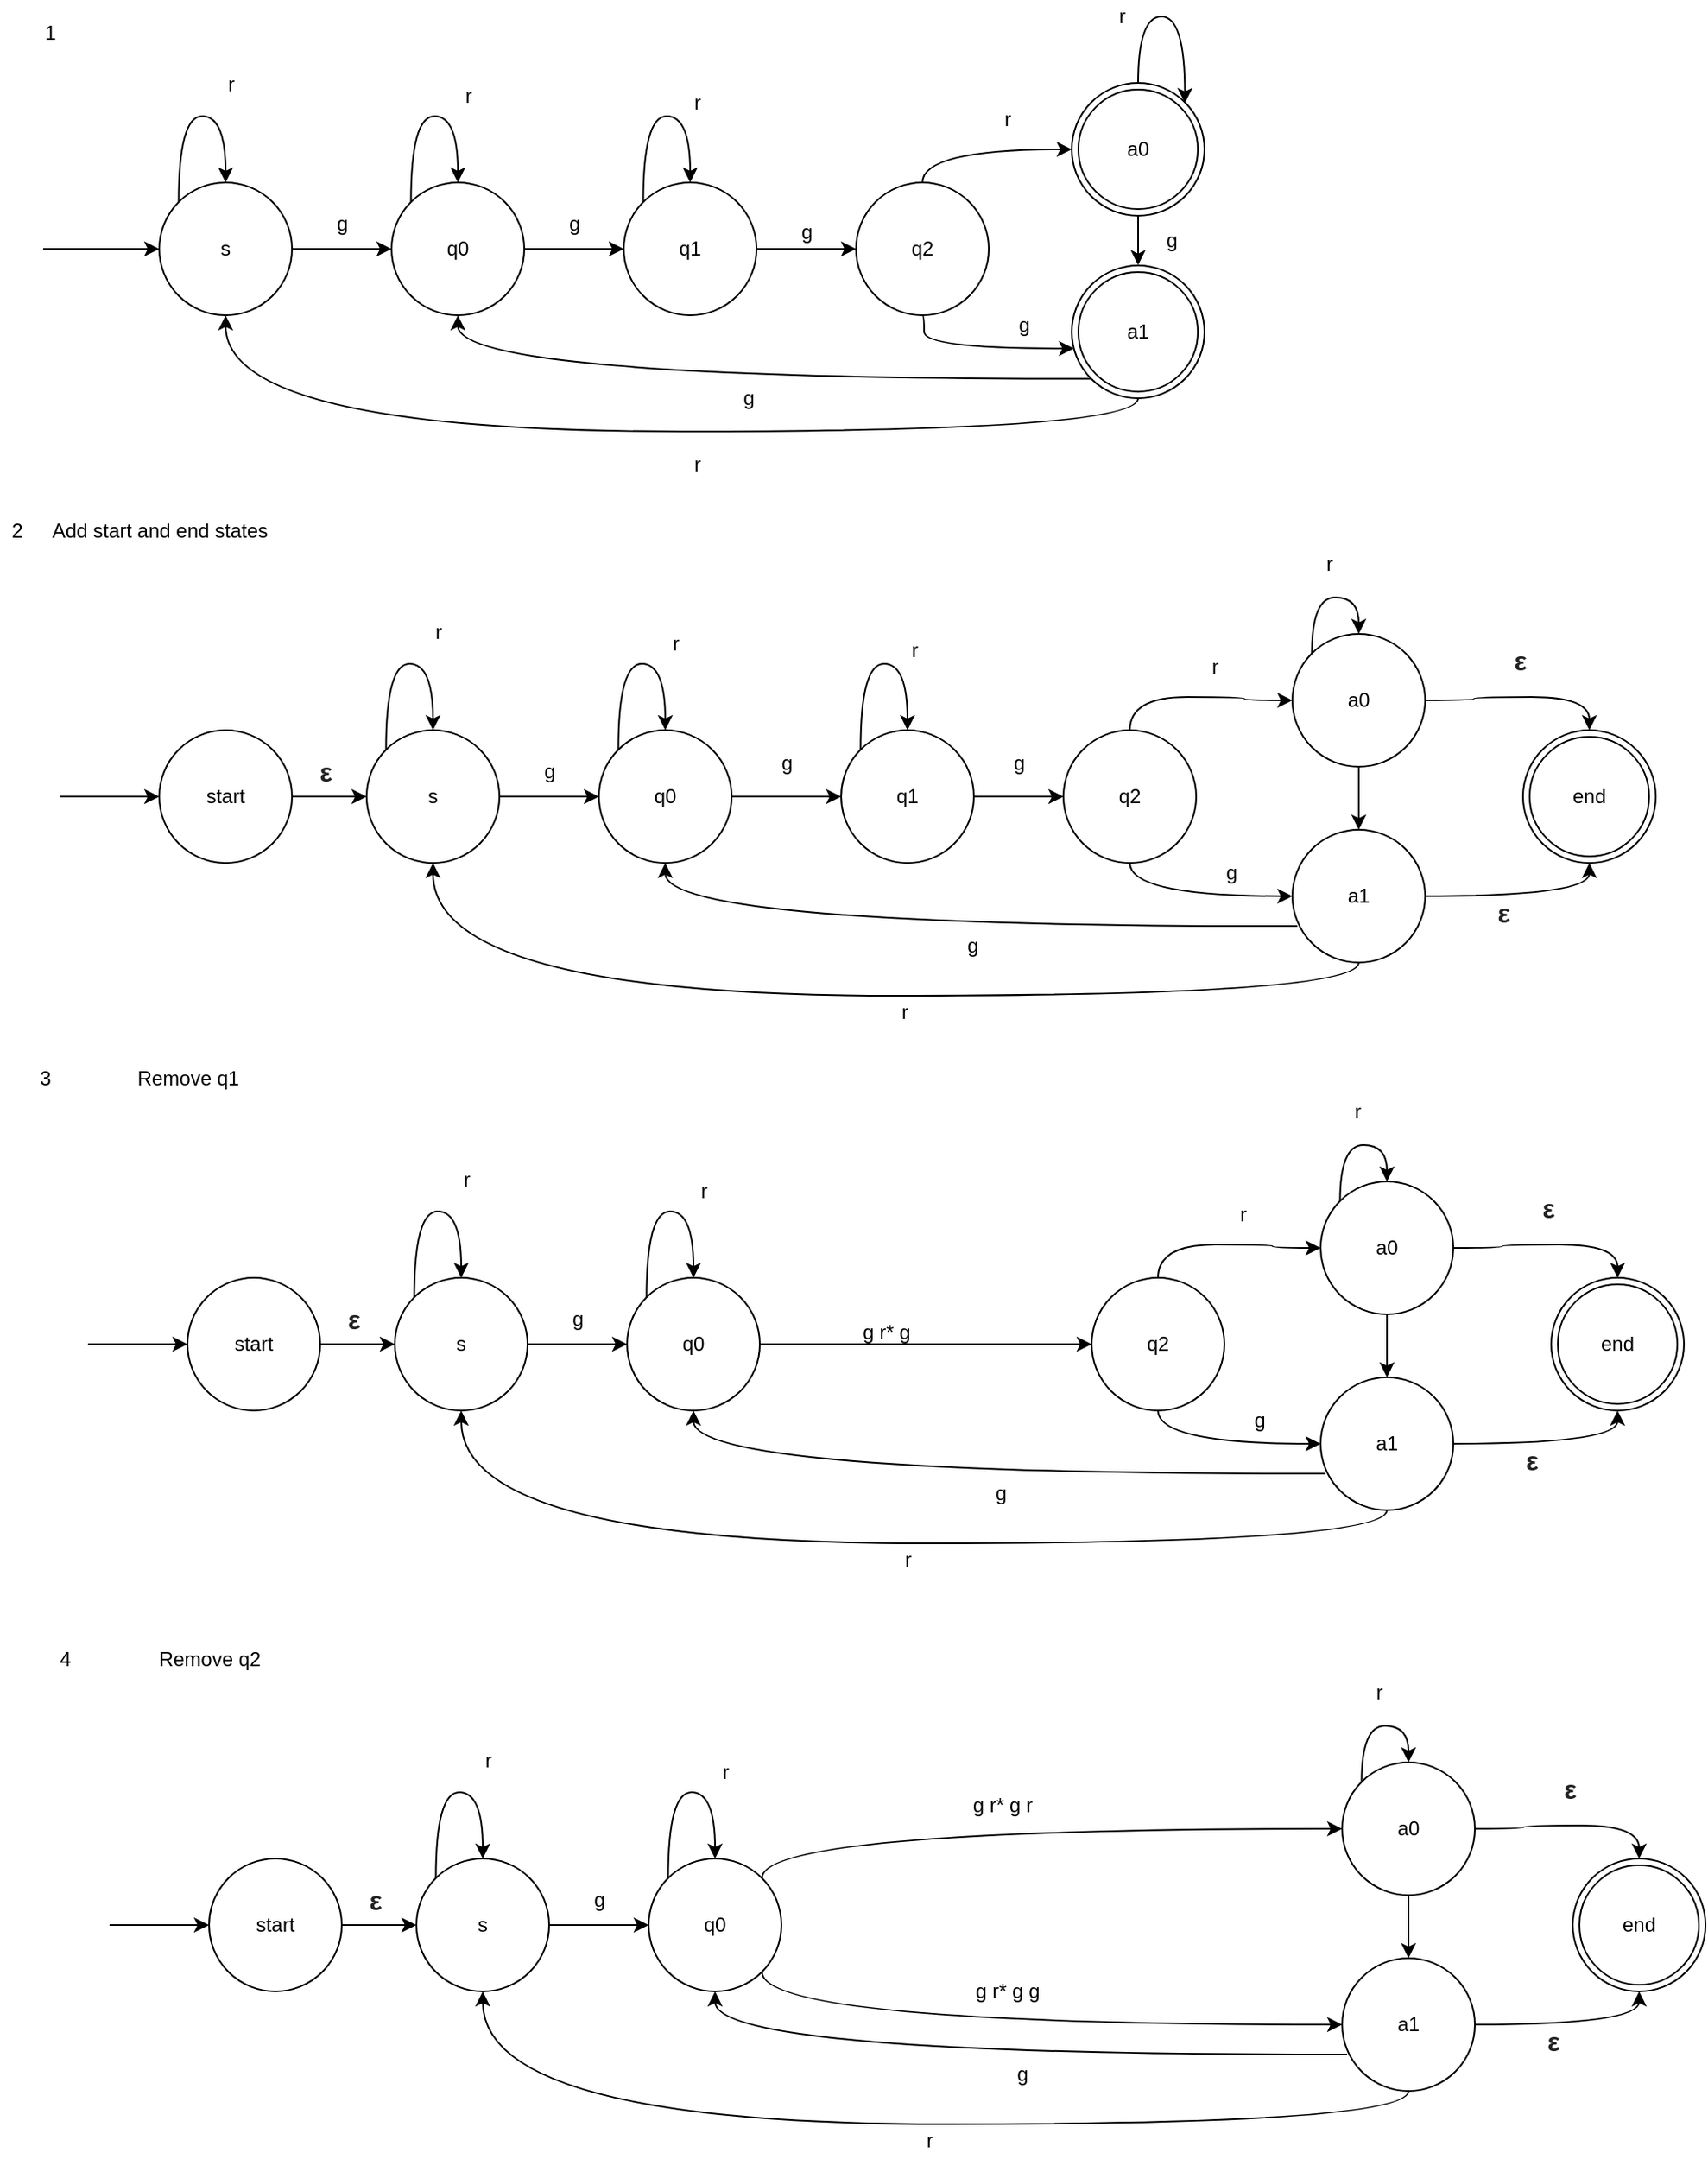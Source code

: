 <mxfile version="12.4.1" type="github" pages="1">
  <diagram id="Jsy2v6kFsHN0Tos_MrRF" name="Page-1">
    <mxGraphModel dx="1117" dy="574" grid="1" gridSize="10" guides="1" tooltips="1" connect="1" arrows="1" fold="1" page="1" pageScale="1" pageWidth="2339" pageHeight="3300" math="0" shadow="0">
      <root>
        <mxCell id="0"/>
        <mxCell id="1" parent="0"/>
        <mxCell id="H5Gk33Srun6ujfu2EQyN-14" style="edgeStyle=orthogonalEdgeStyle;orthogonalLoop=1;jettySize=auto;html=1;exitX=1;exitY=0.5;exitDx=0;exitDy=0;entryX=0;entryY=0.5;entryDx=0;entryDy=0;rounded=1;" parent="1" source="H5Gk33Srun6ujfu2EQyN-1" target="H5Gk33Srun6ujfu2EQyN-2" edge="1">
          <mxGeometry relative="1" as="geometry"/>
        </mxCell>
        <mxCell id="H5Gk33Srun6ujfu2EQyN-1" value="s" style="ellipse;whiteSpace=wrap;html=1;aspect=fixed;" parent="1" vertex="1">
          <mxGeometry x="110" y="130" width="80" height="80" as="geometry"/>
        </mxCell>
        <mxCell id="H5Gk33Srun6ujfu2EQyN-16" style="edgeStyle=orthogonalEdgeStyle;curved=1;orthogonalLoop=1;jettySize=auto;html=1;exitX=1;exitY=0.5;exitDx=0;exitDy=0;entryX=0;entryY=0.5;entryDx=0;entryDy=0;" parent="1" source="H5Gk33Srun6ujfu2EQyN-2" target="H5Gk33Srun6ujfu2EQyN-3" edge="1">
          <mxGeometry relative="1" as="geometry"/>
        </mxCell>
        <mxCell id="H5Gk33Srun6ujfu2EQyN-2" value="q0" style="ellipse;whiteSpace=wrap;html=1;aspect=fixed;" parent="1" vertex="1">
          <mxGeometry x="250" y="130" width="80" height="80" as="geometry"/>
        </mxCell>
        <mxCell id="H5Gk33Srun6ujfu2EQyN-18" style="edgeStyle=orthogonalEdgeStyle;curved=1;orthogonalLoop=1;jettySize=auto;html=1;exitX=1;exitY=0.5;exitDx=0;exitDy=0;" parent="1" source="H5Gk33Srun6ujfu2EQyN-3" target="H5Gk33Srun6ujfu2EQyN-4" edge="1">
          <mxGeometry relative="1" as="geometry"/>
        </mxCell>
        <mxCell id="H5Gk33Srun6ujfu2EQyN-3" value="q1" style="ellipse;whiteSpace=wrap;html=1;aspect=fixed;" parent="1" vertex="1">
          <mxGeometry x="390" y="130" width="80" height="80" as="geometry"/>
        </mxCell>
        <mxCell id="H5Gk33Srun6ujfu2EQyN-31" style="edgeStyle=orthogonalEdgeStyle;curved=1;orthogonalLoop=1;jettySize=auto;html=1;exitX=0.5;exitY=0;exitDx=0;exitDy=0;entryX=0;entryY=0.5;entryDx=0;entryDy=0;" parent="1" source="H5Gk33Srun6ujfu2EQyN-4" target="H5Gk33Srun6ujfu2EQyN-29" edge="1">
          <mxGeometry relative="1" as="geometry"/>
        </mxCell>
        <mxCell id="H5Gk33Srun6ujfu2EQyN-34" style="edgeStyle=orthogonalEdgeStyle;curved=1;orthogonalLoop=1;jettySize=auto;html=1;exitX=0.5;exitY=1;exitDx=0;exitDy=0;" parent="1" source="H5Gk33Srun6ujfu2EQyN-4" target="H5Gk33Srun6ujfu2EQyN-27" edge="1">
          <mxGeometry relative="1" as="geometry">
            <Array as="points">
              <mxPoint x="571" y="230"/>
            </Array>
          </mxGeometry>
        </mxCell>
        <mxCell id="H5Gk33Srun6ujfu2EQyN-4" value="q2" style="ellipse;whiteSpace=wrap;html=1;aspect=fixed;" parent="1" vertex="1">
          <mxGeometry x="530" y="130" width="80" height="80" as="geometry"/>
        </mxCell>
        <mxCell id="H5Gk33Srun6ujfu2EQyN-24" style="edgeStyle=orthogonalEdgeStyle;curved=1;orthogonalLoop=1;jettySize=auto;html=1;exitX=0.5;exitY=1;exitDx=0;exitDy=0;entryX=0.5;entryY=0;entryDx=0;entryDy=0;" parent="1" edge="1">
          <mxGeometry relative="1" as="geometry">
            <mxPoint x="700" y="150.353" as="sourcePoint"/>
            <mxPoint x="700" y="179.765" as="targetPoint"/>
          </mxGeometry>
        </mxCell>
        <mxCell id="H5Gk33Srun6ujfu2EQyN-13" style="edgeStyle=orthogonalEdgeStyle;curved=1;orthogonalLoop=1;jettySize=auto;html=1;exitX=0;exitY=0;exitDx=0;exitDy=0;entryX=0.5;entryY=0;entryDx=0;entryDy=0;" parent="1" source="H5Gk33Srun6ujfu2EQyN-1" target="H5Gk33Srun6ujfu2EQyN-1" edge="1">
          <mxGeometry relative="1" as="geometry">
            <Array as="points">
              <mxPoint x="122" y="90"/>
              <mxPoint x="150" y="90"/>
            </Array>
          </mxGeometry>
        </mxCell>
        <mxCell id="H5Gk33Srun6ujfu2EQyN-15" style="edgeStyle=orthogonalEdgeStyle;curved=1;orthogonalLoop=1;jettySize=auto;html=1;exitX=0;exitY=0;exitDx=0;exitDy=0;entryX=0.5;entryY=0;entryDx=0;entryDy=0;" parent="1" source="H5Gk33Srun6ujfu2EQyN-2" target="H5Gk33Srun6ujfu2EQyN-2" edge="1">
          <mxGeometry relative="1" as="geometry">
            <Array as="points">
              <mxPoint x="262" y="90"/>
              <mxPoint x="290" y="90"/>
            </Array>
          </mxGeometry>
        </mxCell>
        <mxCell id="H5Gk33Srun6ujfu2EQyN-17" style="edgeStyle=orthogonalEdgeStyle;curved=1;orthogonalLoop=1;jettySize=auto;html=1;exitX=0;exitY=0;exitDx=0;exitDy=0;entryX=0.5;entryY=0;entryDx=0;entryDy=0;" parent="1" source="H5Gk33Srun6ujfu2EQyN-3" target="H5Gk33Srun6ujfu2EQyN-3" edge="1">
          <mxGeometry relative="1" as="geometry">
            <Array as="points">
              <mxPoint x="402" y="90"/>
              <mxPoint x="430" y="90"/>
            </Array>
          </mxGeometry>
        </mxCell>
        <mxCell id="H5Gk33Srun6ujfu2EQyN-25" style="edgeStyle=orthogonalEdgeStyle;curved=1;orthogonalLoop=1;jettySize=auto;html=1;exitX=0.5;exitY=0;exitDx=0;exitDy=0;entryX=1;entryY=0;entryDx=0;entryDy=0;" parent="1" edge="1">
          <mxGeometry relative="1" as="geometry">
            <mxPoint x="700" y="70.353" as="sourcePoint"/>
            <mxPoint x="728.235" y="82.118" as="targetPoint"/>
            <Array as="points">
              <mxPoint x="700" y="30"/>
              <mxPoint x="729" y="30"/>
            </Array>
          </mxGeometry>
        </mxCell>
        <mxCell id="H5Gk33Srun6ujfu2EQyN-33" style="edgeStyle=orthogonalEdgeStyle;curved=1;orthogonalLoop=1;jettySize=auto;html=1;exitX=0;exitY=1;exitDx=0;exitDy=0;entryX=0.5;entryY=1;entryDx=0;entryDy=0;" parent="1" source="H5Gk33Srun6ujfu2EQyN-27" target="H5Gk33Srun6ujfu2EQyN-2" edge="1">
          <mxGeometry relative="1" as="geometry"/>
        </mxCell>
        <mxCell id="H5Gk33Srun6ujfu2EQyN-35" style="edgeStyle=orthogonalEdgeStyle;curved=1;orthogonalLoop=1;jettySize=auto;html=1;exitX=0.5;exitY=1;exitDx=0;exitDy=0;entryX=0.5;entryY=1;entryDx=0;entryDy=0;" parent="1" source="H5Gk33Srun6ujfu2EQyN-27" target="H5Gk33Srun6ujfu2EQyN-1" edge="1">
          <mxGeometry relative="1" as="geometry"/>
        </mxCell>
        <mxCell id="H5Gk33Srun6ujfu2EQyN-27" value="a1" style="ellipse;shape=doubleEllipse;whiteSpace=wrap;html=1;" parent="1" vertex="1">
          <mxGeometry x="660" y="180" width="80" height="80" as="geometry"/>
        </mxCell>
        <mxCell id="H5Gk33Srun6ujfu2EQyN-29" value="a0" style="ellipse;shape=doubleEllipse;whiteSpace=wrap;html=1;" parent="1" vertex="1">
          <mxGeometry x="660" y="70" width="80" height="80" as="geometry"/>
        </mxCell>
        <mxCell id="H5Gk33Srun6ujfu2EQyN-39" value="r" style="text;html=1;align=center;verticalAlign=middle;resizable=0;points=[];;autosize=1;" parent="1" vertex="1">
          <mxGeometry x="143" y="61" width="20" height="20" as="geometry"/>
        </mxCell>
        <mxCell id="H5Gk33Srun6ujfu2EQyN-40" value="r" style="text;html=1;align=center;verticalAlign=middle;resizable=0;points=[];;autosize=1;" parent="1" vertex="1">
          <mxGeometry x="286" y="68" width="20" height="20" as="geometry"/>
        </mxCell>
        <mxCell id="H5Gk33Srun6ujfu2EQyN-41" value="r" style="text;html=1;align=center;verticalAlign=middle;resizable=0;points=[];;autosize=1;" parent="1" vertex="1">
          <mxGeometry x="424" y="72" width="20" height="20" as="geometry"/>
        </mxCell>
        <mxCell id="H5Gk33Srun6ujfu2EQyN-42" value="r" style="text;html=1;align=center;verticalAlign=middle;resizable=0;points=[];;autosize=1;" parent="1" vertex="1">
          <mxGeometry x="611" y="82" width="20" height="20" as="geometry"/>
        </mxCell>
        <mxCell id="H5Gk33Srun6ujfu2EQyN-43" value="r" style="text;html=1;align=center;verticalAlign=middle;resizable=0;points=[];;autosize=1;" parent="1" vertex="1">
          <mxGeometry x="680" y="20" width="20" height="20" as="geometry"/>
        </mxCell>
        <mxCell id="H5Gk33Srun6ujfu2EQyN-44" value="r" style="text;html=1;align=center;verticalAlign=middle;resizable=0;points=[];;autosize=1;" parent="1" vertex="1">
          <mxGeometry x="424" y="290" width="20" height="20" as="geometry"/>
        </mxCell>
        <mxCell id="H5Gk33Srun6ujfu2EQyN-45" value="g" style="text;html=1;align=center;verticalAlign=middle;resizable=0;points=[];;autosize=1;" parent="1" vertex="1">
          <mxGeometry x="455" y="250" width="20" height="20" as="geometry"/>
        </mxCell>
        <mxCell id="H5Gk33Srun6ujfu2EQyN-46" value="g" style="text;html=1;align=center;verticalAlign=middle;resizable=0;points=[];;autosize=1;" parent="1" vertex="1">
          <mxGeometry x="621" y="206" width="20" height="20" as="geometry"/>
        </mxCell>
        <mxCell id="H5Gk33Srun6ujfu2EQyN-47" value="g" style="text;html=1;align=center;verticalAlign=middle;resizable=0;points=[];;autosize=1;" parent="1" vertex="1">
          <mxGeometry x="710" y="155" width="20" height="20" as="geometry"/>
        </mxCell>
        <mxCell id="H5Gk33Srun6ujfu2EQyN-48" value="1" style="text;html=1;align=center;verticalAlign=middle;resizable=0;points=[];;autosize=1;" parent="1" vertex="1">
          <mxGeometry x="34" y="30" width="20" height="20" as="geometry"/>
        </mxCell>
        <mxCell id="H5Gk33Srun6ujfu2EQyN-76" value="g" style="text;html=1;align=center;verticalAlign=middle;resizable=0;points=[];;autosize=1;" parent="1" vertex="1">
          <mxGeometry x="210" y="145" width="20" height="20" as="geometry"/>
        </mxCell>
        <mxCell id="H5Gk33Srun6ujfu2EQyN-77" value="g" style="text;html=1;align=center;verticalAlign=middle;resizable=0;points=[];;autosize=1;" parent="1" vertex="1">
          <mxGeometry x="350" y="145" width="20" height="20" as="geometry"/>
        </mxCell>
        <mxCell id="H5Gk33Srun6ujfu2EQyN-78" value="g" style="text;html=1;align=center;verticalAlign=middle;resizable=0;points=[];;autosize=1;" parent="1" vertex="1">
          <mxGeometry x="490" y="150" width="20" height="20" as="geometry"/>
        </mxCell>
        <mxCell id="H5Gk33Srun6ujfu2EQyN-79" style="edgeStyle=orthogonalEdgeStyle;orthogonalLoop=1;jettySize=auto;html=1;exitX=1;exitY=0.5;exitDx=0;exitDy=0;entryX=0;entryY=0.5;entryDx=0;entryDy=0;rounded=1;" parent="1" source="H5Gk33Srun6ujfu2EQyN-80" target="H5Gk33Srun6ujfu2EQyN-82" edge="1">
          <mxGeometry relative="1" as="geometry"/>
        </mxCell>
        <mxCell id="H5Gk33Srun6ujfu2EQyN-80" value="s" style="ellipse;whiteSpace=wrap;html=1;aspect=fixed;" parent="1" vertex="1">
          <mxGeometry x="235" y="460" width="80" height="80" as="geometry"/>
        </mxCell>
        <mxCell id="hTNmZNLpJQOjZrtLU-wa-47" style="edgeStyle=orthogonalEdgeStyle;rounded=0;orthogonalLoop=1;jettySize=auto;html=1;exitX=1;exitY=0.5;exitDx=0;exitDy=0;entryX=0;entryY=0.5;entryDx=0;entryDy=0;" edge="1" parent="1" source="H5Gk33Srun6ujfu2EQyN-82" target="hTNmZNLpJQOjZrtLU-wa-44">
          <mxGeometry relative="1" as="geometry"/>
        </mxCell>
        <mxCell id="H5Gk33Srun6ujfu2EQyN-82" value="q0" style="ellipse;whiteSpace=wrap;html=1;aspect=fixed;" parent="1" vertex="1">
          <mxGeometry x="375" y="460" width="80" height="80" as="geometry"/>
        </mxCell>
        <mxCell id="hTNmZNLpJQOjZrtLU-wa-58" style="edgeStyle=orthogonalEdgeStyle;rounded=0;orthogonalLoop=1;jettySize=auto;html=1;exitX=0.5;exitY=0;exitDx=0;exitDy=0;curved=1;" edge="1" parent="1" source="H5Gk33Srun6ujfu2EQyN-87" target="hTNmZNLpJQOjZrtLU-wa-57">
          <mxGeometry relative="1" as="geometry"/>
        </mxCell>
        <mxCell id="hTNmZNLpJQOjZrtLU-wa-59" style="edgeStyle=orthogonalEdgeStyle;curved=1;rounded=0;orthogonalLoop=1;jettySize=auto;html=1;exitX=0.5;exitY=1;exitDx=0;exitDy=0;entryX=0;entryY=0.5;entryDx=0;entryDy=0;" edge="1" parent="1" source="H5Gk33Srun6ujfu2EQyN-87" target="hTNmZNLpJQOjZrtLU-wa-56">
          <mxGeometry relative="1" as="geometry"/>
        </mxCell>
        <mxCell id="H5Gk33Srun6ujfu2EQyN-87" value="q2" style="ellipse;whiteSpace=wrap;html=1;aspect=fixed;" parent="1" vertex="1">
          <mxGeometry x="655" y="460" width="80" height="80" as="geometry"/>
        </mxCell>
        <mxCell id="H5Gk33Srun6ujfu2EQyN-89" style="edgeStyle=orthogonalEdgeStyle;curved=1;orthogonalLoop=1;jettySize=auto;html=1;exitX=0;exitY=0;exitDx=0;exitDy=0;entryX=0.5;entryY=0;entryDx=0;entryDy=0;" parent="1" source="H5Gk33Srun6ujfu2EQyN-80" target="H5Gk33Srun6ujfu2EQyN-80" edge="1">
          <mxGeometry relative="1" as="geometry">
            <Array as="points">
              <mxPoint x="247" y="420"/>
              <mxPoint x="275" y="420"/>
            </Array>
          </mxGeometry>
        </mxCell>
        <mxCell id="H5Gk33Srun6ujfu2EQyN-90" style="edgeStyle=orthogonalEdgeStyle;curved=1;orthogonalLoop=1;jettySize=auto;html=1;exitX=0;exitY=0;exitDx=0;exitDy=0;entryX=0.5;entryY=0;entryDx=0;entryDy=0;" parent="1" source="H5Gk33Srun6ujfu2EQyN-82" target="H5Gk33Srun6ujfu2EQyN-82" edge="1">
          <mxGeometry relative="1" as="geometry">
            <Array as="points">
              <mxPoint x="387" y="420"/>
              <mxPoint x="415" y="420"/>
            </Array>
          </mxGeometry>
        </mxCell>
        <mxCell id="H5Gk33Srun6ujfu2EQyN-93" style="edgeStyle=orthogonalEdgeStyle;curved=1;orthogonalLoop=1;jettySize=auto;html=1;exitX=0;exitY=1;exitDx=0;exitDy=0;entryX=0.5;entryY=1;entryDx=0;entryDy=0;" parent="1" target="H5Gk33Srun6ujfu2EQyN-82" edge="1">
          <mxGeometry relative="1" as="geometry">
            <mxPoint x="796" y="578" as="sourcePoint"/>
          </mxGeometry>
        </mxCell>
        <mxCell id="H5Gk33Srun6ujfu2EQyN-97" value="r" style="text;html=1;align=center;verticalAlign=middle;resizable=0;points=[];;autosize=1;" parent="1" vertex="1">
          <mxGeometry x="268" y="391" width="20" height="20" as="geometry"/>
        </mxCell>
        <mxCell id="H5Gk33Srun6ujfu2EQyN-98" value="r" style="text;html=1;align=center;verticalAlign=middle;resizable=0;points=[];;autosize=1;" parent="1" vertex="1">
          <mxGeometry x="411" y="398" width="20" height="20" as="geometry"/>
        </mxCell>
        <mxCell id="H5Gk33Srun6ujfu2EQyN-100" value="r" style="text;html=1;align=center;verticalAlign=middle;resizable=0;points=[];;autosize=1;" parent="1" vertex="1">
          <mxGeometry x="736" y="412" width="20" height="20" as="geometry"/>
        </mxCell>
        <mxCell id="H5Gk33Srun6ujfu2EQyN-101" value="r" style="text;html=1;align=center;verticalAlign=middle;resizable=0;points=[];;autosize=1;" parent="1" vertex="1">
          <mxGeometry x="805" y="350" width="20" height="20" as="geometry"/>
        </mxCell>
        <mxCell id="H5Gk33Srun6ujfu2EQyN-102" value="r" style="text;html=1;align=center;verticalAlign=middle;resizable=0;points=[];;autosize=1;" parent="1" vertex="1">
          <mxGeometry x="549" y="620" width="20" height="20" as="geometry"/>
        </mxCell>
        <mxCell id="H5Gk33Srun6ujfu2EQyN-103" value="g" style="text;html=1;align=center;verticalAlign=middle;resizable=0;points=[];;autosize=1;" parent="1" vertex="1">
          <mxGeometry x="590" y="580" width="20" height="20" as="geometry"/>
        </mxCell>
        <mxCell id="H5Gk33Srun6ujfu2EQyN-104" value="g" style="text;html=1;align=center;verticalAlign=middle;resizable=0;points=[];;autosize=1;" parent="1" vertex="1">
          <mxGeometry x="746" y="536" width="20" height="20" as="geometry"/>
        </mxCell>
        <mxCell id="H5Gk33Srun6ujfu2EQyN-106" value="g" style="text;html=1;align=center;verticalAlign=middle;resizable=0;points=[];;autosize=1;" parent="1" vertex="1">
          <mxGeometry x="335" y="475" width="20" height="20" as="geometry"/>
        </mxCell>
        <mxCell id="H5Gk33Srun6ujfu2EQyN-113" style="edgeStyle=orthogonalEdgeStyle;curved=1;orthogonalLoop=1;jettySize=auto;html=1;exitX=1;exitY=0.5;exitDx=0;exitDy=0;entryX=0;entryY=0.5;entryDx=0;entryDy=0;" parent="1" source="H5Gk33Srun6ujfu2EQyN-110" target="H5Gk33Srun6ujfu2EQyN-80" edge="1">
          <mxGeometry relative="1" as="geometry"/>
        </mxCell>
        <mxCell id="H5Gk33Srun6ujfu2EQyN-110" value="start" style="ellipse;whiteSpace=wrap;html=1;aspect=fixed;" parent="1" vertex="1">
          <mxGeometry x="110" y="460" width="80" height="80" as="geometry"/>
        </mxCell>
        <mxCell id="H5Gk33Srun6ujfu2EQyN-112" value="" style="endArrow=classic;html=1;entryX=0;entryY=0.5;entryDx=0;entryDy=0;" parent="1" target="H5Gk33Srun6ujfu2EQyN-1" edge="1">
          <mxGeometry width="50" height="50" relative="1" as="geometry">
            <mxPoint x="40" y="170" as="sourcePoint"/>
            <mxPoint x="90" y="109" as="targetPoint"/>
          </mxGeometry>
        </mxCell>
        <mxCell id="H5Gk33Srun6ujfu2EQyN-114" value="" style="endArrow=classic;html=1;entryX=0;entryY=0.5;entryDx=0;entryDy=0;" parent="1" target="H5Gk33Srun6ujfu2EQyN-110" edge="1">
          <mxGeometry width="50" height="50" relative="1" as="geometry">
            <mxPoint x="50" y="500" as="sourcePoint"/>
            <mxPoint x="80" y="660" as="targetPoint"/>
          </mxGeometry>
        </mxCell>
        <mxCell id="H5Gk33Srun6ujfu2EQyN-117" value="&lt;b style=&quot;color: rgb(34 , 34 , 34) ; font-family: &amp;#34;arial&amp;#34; , sans-serif ; font-size: 16px ; text-align: left ; white-space: normal ; background-color: rgb(255 , 255 , 255)&quot;&gt;ε&lt;/b&gt;" style="text;html=1;align=center;verticalAlign=middle;resizable=0;points=[];;autosize=1;" parent="1" vertex="1">
          <mxGeometry x="200" y="475" width="20" height="20" as="geometry"/>
        </mxCell>
        <mxCell id="H5Gk33Srun6ujfu2EQyN-123" value="&lt;b style=&quot;color: rgb(34 , 34 , 34) ; font-family: &amp;#34;arial&amp;#34; , sans-serif ; font-size: 16px ; text-align: left ; white-space: normal ; background-color: rgb(255 , 255 , 255)&quot;&gt;ε&lt;/b&gt;" style="text;html=1;align=center;verticalAlign=middle;resizable=0;points=[];;autosize=1;" parent="1" vertex="1">
          <mxGeometry x="920" y="408" width="20" height="20" as="geometry"/>
        </mxCell>
        <mxCell id="H5Gk33Srun6ujfu2EQyN-124" value="&lt;b style=&quot;color: rgb(34 , 34 , 34) ; font-family: &amp;#34;arial&amp;#34; , sans-serif ; font-size: 16px ; text-align: left ; white-space: normal ; background-color: rgb(255 , 255 , 255)&quot;&gt;ε&lt;/b&gt;" style="text;html=1;align=center;verticalAlign=middle;resizable=0;points=[];;autosize=1;" parent="1" vertex="1">
          <mxGeometry x="910" y="560" width="20" height="20" as="geometry"/>
        </mxCell>
        <mxCell id="H5Gk33Srun6ujfu2EQyN-125" value="2" style="text;html=1;align=center;verticalAlign=middle;resizable=0;points=[];;autosize=1;" parent="1" vertex="1">
          <mxGeometry x="14" y="330" width="20" height="20" as="geometry"/>
        </mxCell>
        <mxCell id="hTNmZNLpJQOjZrtLU-wa-2" value="Add start and end states" style="text;html=1;align=center;verticalAlign=middle;resizable=0;points=[];;autosize=1;" vertex="1" parent="1">
          <mxGeometry x="35" y="330" width="150" height="20" as="geometry"/>
        </mxCell>
        <mxCell id="hTNmZNLpJQOjZrtLU-wa-26" value="r" style="text;html=1;align=center;verticalAlign=middle;resizable=0;points=[];;autosize=1;" vertex="1" parent="1">
          <mxGeometry x="551" y="950" width="20" height="20" as="geometry"/>
        </mxCell>
        <mxCell id="hTNmZNLpJQOjZrtLU-wa-48" style="edgeStyle=orthogonalEdgeStyle;rounded=0;orthogonalLoop=1;jettySize=auto;html=1;exitX=1;exitY=0.5;exitDx=0;exitDy=0;entryX=0;entryY=0.5;entryDx=0;entryDy=0;" edge="1" parent="1" source="hTNmZNLpJQOjZrtLU-wa-44" target="H5Gk33Srun6ujfu2EQyN-87">
          <mxGeometry relative="1" as="geometry"/>
        </mxCell>
        <mxCell id="hTNmZNLpJQOjZrtLU-wa-44" value="q1" style="ellipse;whiteSpace=wrap;html=1;aspect=fixed;" vertex="1" parent="1">
          <mxGeometry x="521" y="460" width="80" height="80" as="geometry"/>
        </mxCell>
        <mxCell id="hTNmZNLpJQOjZrtLU-wa-45" style="edgeStyle=orthogonalEdgeStyle;curved=1;orthogonalLoop=1;jettySize=auto;html=1;exitX=0;exitY=0;exitDx=0;exitDy=0;entryX=0.5;entryY=0;entryDx=0;entryDy=0;" edge="1" parent="1" source="hTNmZNLpJQOjZrtLU-wa-44" target="hTNmZNLpJQOjZrtLU-wa-44">
          <mxGeometry relative="1" as="geometry">
            <Array as="points">
              <mxPoint x="533" y="420"/>
              <mxPoint x="561" y="420"/>
            </Array>
          </mxGeometry>
        </mxCell>
        <mxCell id="hTNmZNLpJQOjZrtLU-wa-46" value="r" style="text;html=1;align=center;verticalAlign=middle;resizable=0;points=[];;autosize=1;" vertex="1" parent="1">
          <mxGeometry x="555" y="402" width="20" height="20" as="geometry"/>
        </mxCell>
        <mxCell id="hTNmZNLpJQOjZrtLU-wa-49" value="g" style="text;html=1;align=center;verticalAlign=middle;resizable=0;points=[];;autosize=1;" vertex="1" parent="1">
          <mxGeometry x="478" y="470" width="20" height="20" as="geometry"/>
        </mxCell>
        <mxCell id="hTNmZNLpJQOjZrtLU-wa-50" value="g" style="text;html=1;align=center;verticalAlign=middle;resizable=0;points=[];;autosize=1;" vertex="1" parent="1">
          <mxGeometry x="618" y="470" width="20" height="20" as="geometry"/>
        </mxCell>
        <mxCell id="hTNmZNLpJQOjZrtLU-wa-52" value="end" style="ellipse;shape=doubleEllipse;whiteSpace=wrap;html=1;" vertex="1" parent="1">
          <mxGeometry x="932" y="460" width="80" height="80" as="geometry"/>
        </mxCell>
        <mxCell id="hTNmZNLpJQOjZrtLU-wa-61" style="edgeStyle=orthogonalEdgeStyle;curved=1;rounded=0;orthogonalLoop=1;jettySize=auto;html=1;exitX=0.5;exitY=1;exitDx=0;exitDy=0;entryX=0.5;entryY=0;entryDx=0;entryDy=0;" edge="1" parent="1" source="hTNmZNLpJQOjZrtLU-wa-57" target="hTNmZNLpJQOjZrtLU-wa-56">
          <mxGeometry relative="1" as="geometry"/>
        </mxCell>
        <mxCell id="hTNmZNLpJQOjZrtLU-wa-62" style="edgeStyle=orthogonalEdgeStyle;curved=1;rounded=0;orthogonalLoop=1;jettySize=auto;html=1;exitX=1;exitY=0.5;exitDx=0;exitDy=0;entryX=0.5;entryY=0;entryDx=0;entryDy=0;" edge="1" parent="1" source="hTNmZNLpJQOjZrtLU-wa-57" target="hTNmZNLpJQOjZrtLU-wa-52">
          <mxGeometry relative="1" as="geometry"/>
        </mxCell>
        <mxCell id="hTNmZNLpJQOjZrtLU-wa-57" value="a0" style="ellipse;whiteSpace=wrap;html=1;aspect=fixed;" vertex="1" parent="1">
          <mxGeometry x="793" y="402" width="80" height="80" as="geometry"/>
        </mxCell>
        <mxCell id="hTNmZNLpJQOjZrtLU-wa-63" style="edgeStyle=orthogonalEdgeStyle;curved=1;rounded=0;orthogonalLoop=1;jettySize=auto;html=1;exitX=1;exitY=0.5;exitDx=0;exitDy=0;entryX=0.5;entryY=1;entryDx=0;entryDy=0;" edge="1" parent="1" source="hTNmZNLpJQOjZrtLU-wa-56" target="hTNmZNLpJQOjZrtLU-wa-52">
          <mxGeometry relative="1" as="geometry"/>
        </mxCell>
        <mxCell id="hTNmZNLpJQOjZrtLU-wa-65" style="edgeStyle=orthogonalEdgeStyle;curved=1;rounded=0;orthogonalLoop=1;jettySize=auto;html=1;exitX=0.5;exitY=1;exitDx=0;exitDy=0;entryX=0.5;entryY=1;entryDx=0;entryDy=0;" edge="1" parent="1" source="hTNmZNLpJQOjZrtLU-wa-56" target="H5Gk33Srun6ujfu2EQyN-80">
          <mxGeometry relative="1" as="geometry"/>
        </mxCell>
        <mxCell id="hTNmZNLpJQOjZrtLU-wa-56" value="a1" style="ellipse;whiteSpace=wrap;html=1;aspect=fixed;" vertex="1" parent="1">
          <mxGeometry x="793" y="520" width="80" height="80" as="geometry"/>
        </mxCell>
        <mxCell id="hTNmZNLpJQOjZrtLU-wa-64" style="edgeStyle=orthogonalEdgeStyle;curved=1;rounded=0;orthogonalLoop=1;jettySize=auto;html=1;exitX=0;exitY=0;exitDx=0;exitDy=0;entryX=0.5;entryY=0;entryDx=0;entryDy=0;" edge="1" parent="1" source="hTNmZNLpJQOjZrtLU-wa-57" target="hTNmZNLpJQOjZrtLU-wa-57">
          <mxGeometry relative="1" as="geometry">
            <Array as="points">
              <mxPoint x="804" y="380"/>
              <mxPoint x="833" y="380"/>
            </Array>
          </mxGeometry>
        </mxCell>
        <mxCell id="hTNmZNLpJQOjZrtLU-wa-68" style="edgeStyle=orthogonalEdgeStyle;orthogonalLoop=1;jettySize=auto;html=1;exitX=1;exitY=0.5;exitDx=0;exitDy=0;entryX=0;entryY=0.5;entryDx=0;entryDy=0;rounded=1;" edge="1" parent="1" source="hTNmZNLpJQOjZrtLU-wa-69" target="hTNmZNLpJQOjZrtLU-wa-71">
          <mxGeometry relative="1" as="geometry"/>
        </mxCell>
        <mxCell id="hTNmZNLpJQOjZrtLU-wa-69" value="s" style="ellipse;whiteSpace=wrap;html=1;aspect=fixed;" vertex="1" parent="1">
          <mxGeometry x="252" y="790" width="80" height="80" as="geometry"/>
        </mxCell>
        <mxCell id="hTNmZNLpJQOjZrtLU-wa-107" style="edgeStyle=orthogonalEdgeStyle;curved=1;rounded=0;orthogonalLoop=1;jettySize=auto;html=1;exitX=1;exitY=0.5;exitDx=0;exitDy=0;entryX=0;entryY=0.5;entryDx=0;entryDy=0;" edge="1" parent="1" source="hTNmZNLpJQOjZrtLU-wa-71" target="hTNmZNLpJQOjZrtLU-wa-74">
          <mxGeometry relative="1" as="geometry"/>
        </mxCell>
        <mxCell id="hTNmZNLpJQOjZrtLU-wa-71" value="q0" style="ellipse;whiteSpace=wrap;html=1;aspect=fixed;" vertex="1" parent="1">
          <mxGeometry x="392" y="790" width="80" height="80" as="geometry"/>
        </mxCell>
        <mxCell id="hTNmZNLpJQOjZrtLU-wa-72" style="edgeStyle=orthogonalEdgeStyle;rounded=0;orthogonalLoop=1;jettySize=auto;html=1;exitX=0.5;exitY=0;exitDx=0;exitDy=0;curved=1;" edge="1" parent="1" source="hTNmZNLpJQOjZrtLU-wa-74" target="hTNmZNLpJQOjZrtLU-wa-102">
          <mxGeometry relative="1" as="geometry"/>
        </mxCell>
        <mxCell id="hTNmZNLpJQOjZrtLU-wa-73" style="edgeStyle=orthogonalEdgeStyle;curved=1;rounded=0;orthogonalLoop=1;jettySize=auto;html=1;exitX=0.5;exitY=1;exitDx=0;exitDy=0;entryX=0;entryY=0.5;entryDx=0;entryDy=0;" edge="1" parent="1" source="hTNmZNLpJQOjZrtLU-wa-74" target="hTNmZNLpJQOjZrtLU-wa-105">
          <mxGeometry relative="1" as="geometry"/>
        </mxCell>
        <mxCell id="hTNmZNLpJQOjZrtLU-wa-74" value="q2" style="ellipse;whiteSpace=wrap;html=1;aspect=fixed;" vertex="1" parent="1">
          <mxGeometry x="672" y="790" width="80" height="80" as="geometry"/>
        </mxCell>
        <mxCell id="hTNmZNLpJQOjZrtLU-wa-75" style="edgeStyle=orthogonalEdgeStyle;curved=1;orthogonalLoop=1;jettySize=auto;html=1;exitX=0;exitY=0;exitDx=0;exitDy=0;entryX=0.5;entryY=0;entryDx=0;entryDy=0;" edge="1" parent="1" source="hTNmZNLpJQOjZrtLU-wa-69" target="hTNmZNLpJQOjZrtLU-wa-69">
          <mxGeometry relative="1" as="geometry">
            <Array as="points">
              <mxPoint x="264" y="750"/>
              <mxPoint x="292" y="750"/>
            </Array>
          </mxGeometry>
        </mxCell>
        <mxCell id="hTNmZNLpJQOjZrtLU-wa-76" style="edgeStyle=orthogonalEdgeStyle;curved=1;orthogonalLoop=1;jettySize=auto;html=1;exitX=0;exitY=0;exitDx=0;exitDy=0;entryX=0.5;entryY=0;entryDx=0;entryDy=0;" edge="1" parent="1" source="hTNmZNLpJQOjZrtLU-wa-71" target="hTNmZNLpJQOjZrtLU-wa-71">
          <mxGeometry relative="1" as="geometry">
            <Array as="points">
              <mxPoint x="404" y="750"/>
              <mxPoint x="432" y="750"/>
            </Array>
          </mxGeometry>
        </mxCell>
        <mxCell id="hTNmZNLpJQOjZrtLU-wa-77" style="edgeStyle=orthogonalEdgeStyle;curved=1;orthogonalLoop=1;jettySize=auto;html=1;exitX=0;exitY=1;exitDx=0;exitDy=0;entryX=0.5;entryY=1;entryDx=0;entryDy=0;" edge="1" parent="1" target="hTNmZNLpJQOjZrtLU-wa-71">
          <mxGeometry relative="1" as="geometry">
            <mxPoint x="813" y="908" as="sourcePoint"/>
          </mxGeometry>
        </mxCell>
        <mxCell id="hTNmZNLpJQOjZrtLU-wa-78" value="r" style="text;html=1;align=center;verticalAlign=middle;resizable=0;points=[];;autosize=1;" vertex="1" parent="1">
          <mxGeometry x="285" y="721" width="20" height="20" as="geometry"/>
        </mxCell>
        <mxCell id="hTNmZNLpJQOjZrtLU-wa-79" value="r" style="text;html=1;align=center;verticalAlign=middle;resizable=0;points=[];;autosize=1;" vertex="1" parent="1">
          <mxGeometry x="428" y="728" width="20" height="20" as="geometry"/>
        </mxCell>
        <mxCell id="hTNmZNLpJQOjZrtLU-wa-80" value="r" style="text;html=1;align=center;verticalAlign=middle;resizable=0;points=[];;autosize=1;" vertex="1" parent="1">
          <mxGeometry x="753" y="742" width="20" height="20" as="geometry"/>
        </mxCell>
        <mxCell id="hTNmZNLpJQOjZrtLU-wa-81" value="r" style="text;html=1;align=center;verticalAlign=middle;resizable=0;points=[];;autosize=1;" vertex="1" parent="1">
          <mxGeometry x="822" y="680" width="20" height="20" as="geometry"/>
        </mxCell>
        <mxCell id="hTNmZNLpJQOjZrtLU-wa-82" value="g" style="text;html=1;align=center;verticalAlign=middle;resizable=0;points=[];;autosize=1;" vertex="1" parent="1">
          <mxGeometry x="607" y="910" width="20" height="20" as="geometry"/>
        </mxCell>
        <mxCell id="hTNmZNLpJQOjZrtLU-wa-83" value="g" style="text;html=1;align=center;verticalAlign=middle;resizable=0;points=[];;autosize=1;" vertex="1" parent="1">
          <mxGeometry x="763" y="866" width="20" height="20" as="geometry"/>
        </mxCell>
        <mxCell id="hTNmZNLpJQOjZrtLU-wa-84" value="g" style="text;html=1;align=center;verticalAlign=middle;resizable=0;points=[];;autosize=1;" vertex="1" parent="1">
          <mxGeometry x="352" y="805" width="20" height="20" as="geometry"/>
        </mxCell>
        <mxCell id="hTNmZNLpJQOjZrtLU-wa-85" style="edgeStyle=orthogonalEdgeStyle;curved=1;orthogonalLoop=1;jettySize=auto;html=1;exitX=1;exitY=0.5;exitDx=0;exitDy=0;entryX=0;entryY=0.5;entryDx=0;entryDy=0;" edge="1" parent="1" source="hTNmZNLpJQOjZrtLU-wa-86" target="hTNmZNLpJQOjZrtLU-wa-69">
          <mxGeometry relative="1" as="geometry"/>
        </mxCell>
        <mxCell id="hTNmZNLpJQOjZrtLU-wa-86" value="start" style="ellipse;whiteSpace=wrap;html=1;aspect=fixed;" vertex="1" parent="1">
          <mxGeometry x="127" y="790" width="80" height="80" as="geometry"/>
        </mxCell>
        <mxCell id="hTNmZNLpJQOjZrtLU-wa-87" value="" style="endArrow=classic;html=1;entryX=0;entryY=0.5;entryDx=0;entryDy=0;" edge="1" parent="1" target="hTNmZNLpJQOjZrtLU-wa-86">
          <mxGeometry width="50" height="50" relative="1" as="geometry">
            <mxPoint x="67" y="830" as="sourcePoint"/>
            <mxPoint x="97" y="990" as="targetPoint"/>
          </mxGeometry>
        </mxCell>
        <mxCell id="hTNmZNLpJQOjZrtLU-wa-88" value="&lt;b style=&quot;color: rgb(34 , 34 , 34) ; font-family: &amp;#34;arial&amp;#34; , sans-serif ; font-size: 16px ; text-align: left ; white-space: normal ; background-color: rgb(255 , 255 , 255)&quot;&gt;ε&lt;/b&gt;" style="text;html=1;align=center;verticalAlign=middle;resizable=0;points=[];;autosize=1;" vertex="1" parent="1">
          <mxGeometry x="217" y="805" width="20" height="20" as="geometry"/>
        </mxCell>
        <mxCell id="hTNmZNLpJQOjZrtLU-wa-89" value="&lt;b style=&quot;color: rgb(34 , 34 , 34) ; font-family: &amp;#34;arial&amp;#34; , sans-serif ; font-size: 16px ; text-align: left ; white-space: normal ; background-color: rgb(255 , 255 , 255)&quot;&gt;ε&lt;/b&gt;" style="text;html=1;align=center;verticalAlign=middle;resizable=0;points=[];;autosize=1;" vertex="1" parent="1">
          <mxGeometry x="937" y="738" width="20" height="20" as="geometry"/>
        </mxCell>
        <mxCell id="hTNmZNLpJQOjZrtLU-wa-90" value="&lt;b style=&quot;color: rgb(34 , 34 , 34) ; font-family: &amp;#34;arial&amp;#34; , sans-serif ; font-size: 16px ; text-align: left ; white-space: normal ; background-color: rgb(255 , 255 , 255)&quot;&gt;ε&lt;/b&gt;" style="text;html=1;align=center;verticalAlign=middle;resizable=0;points=[];;autosize=1;" vertex="1" parent="1">
          <mxGeometry x="927" y="890" width="20" height="20" as="geometry"/>
        </mxCell>
        <mxCell id="hTNmZNLpJQOjZrtLU-wa-91" value="3" style="text;html=1;align=center;verticalAlign=middle;resizable=0;points=[];;autosize=1;" vertex="1" parent="1">
          <mxGeometry x="31" y="660" width="20" height="20" as="geometry"/>
        </mxCell>
        <mxCell id="hTNmZNLpJQOjZrtLU-wa-92" value="Remove q1" style="text;html=1;align=center;verticalAlign=middle;resizable=0;points=[];;autosize=1;" vertex="1" parent="1">
          <mxGeometry x="87" y="660" width="80" height="20" as="geometry"/>
        </mxCell>
        <mxCell id="hTNmZNLpJQOjZrtLU-wa-99" value="end" style="ellipse;shape=doubleEllipse;whiteSpace=wrap;html=1;" vertex="1" parent="1">
          <mxGeometry x="949" y="790" width="80" height="80" as="geometry"/>
        </mxCell>
        <mxCell id="hTNmZNLpJQOjZrtLU-wa-100" style="edgeStyle=orthogonalEdgeStyle;curved=1;rounded=0;orthogonalLoop=1;jettySize=auto;html=1;exitX=0.5;exitY=1;exitDx=0;exitDy=0;entryX=0.5;entryY=0;entryDx=0;entryDy=0;" edge="1" parent="1" source="hTNmZNLpJQOjZrtLU-wa-102" target="hTNmZNLpJQOjZrtLU-wa-105">
          <mxGeometry relative="1" as="geometry"/>
        </mxCell>
        <mxCell id="hTNmZNLpJQOjZrtLU-wa-101" style="edgeStyle=orthogonalEdgeStyle;curved=1;rounded=0;orthogonalLoop=1;jettySize=auto;html=1;exitX=1;exitY=0.5;exitDx=0;exitDy=0;entryX=0.5;entryY=0;entryDx=0;entryDy=0;" edge="1" parent="1" source="hTNmZNLpJQOjZrtLU-wa-102" target="hTNmZNLpJQOjZrtLU-wa-99">
          <mxGeometry relative="1" as="geometry"/>
        </mxCell>
        <mxCell id="hTNmZNLpJQOjZrtLU-wa-102" value="a0" style="ellipse;whiteSpace=wrap;html=1;aspect=fixed;" vertex="1" parent="1">
          <mxGeometry x="810" y="732" width="80" height="80" as="geometry"/>
        </mxCell>
        <mxCell id="hTNmZNLpJQOjZrtLU-wa-103" style="edgeStyle=orthogonalEdgeStyle;curved=1;rounded=0;orthogonalLoop=1;jettySize=auto;html=1;exitX=1;exitY=0.5;exitDx=0;exitDy=0;entryX=0.5;entryY=1;entryDx=0;entryDy=0;" edge="1" parent="1" source="hTNmZNLpJQOjZrtLU-wa-105" target="hTNmZNLpJQOjZrtLU-wa-99">
          <mxGeometry relative="1" as="geometry"/>
        </mxCell>
        <mxCell id="hTNmZNLpJQOjZrtLU-wa-104" style="edgeStyle=orthogonalEdgeStyle;curved=1;rounded=0;orthogonalLoop=1;jettySize=auto;html=1;exitX=0.5;exitY=1;exitDx=0;exitDy=0;entryX=0.5;entryY=1;entryDx=0;entryDy=0;" edge="1" parent="1" source="hTNmZNLpJQOjZrtLU-wa-105" target="hTNmZNLpJQOjZrtLU-wa-69">
          <mxGeometry relative="1" as="geometry"/>
        </mxCell>
        <mxCell id="hTNmZNLpJQOjZrtLU-wa-105" value="a1" style="ellipse;whiteSpace=wrap;html=1;aspect=fixed;" vertex="1" parent="1">
          <mxGeometry x="810" y="850" width="80" height="80" as="geometry"/>
        </mxCell>
        <mxCell id="hTNmZNLpJQOjZrtLU-wa-106" style="edgeStyle=orthogonalEdgeStyle;curved=1;rounded=0;orthogonalLoop=1;jettySize=auto;html=1;exitX=0;exitY=0;exitDx=0;exitDy=0;entryX=0.5;entryY=0;entryDx=0;entryDy=0;" edge="1" parent="1" source="hTNmZNLpJQOjZrtLU-wa-102" target="hTNmZNLpJQOjZrtLU-wa-102">
          <mxGeometry relative="1" as="geometry">
            <Array as="points">
              <mxPoint x="821" y="710"/>
              <mxPoint x="850" y="710"/>
            </Array>
          </mxGeometry>
        </mxCell>
        <mxCell id="hTNmZNLpJQOjZrtLU-wa-108" value="g r* g" style="text;html=1;align=center;verticalAlign=middle;resizable=0;points=[];;autosize=1;" vertex="1" parent="1">
          <mxGeometry x="528" y="813" width="40" height="20" as="geometry"/>
        </mxCell>
        <mxCell id="hTNmZNLpJQOjZrtLU-wa-109" value="r" style="text;html=1;align=center;verticalAlign=middle;resizable=0;points=[];;autosize=1;" vertex="1" parent="1">
          <mxGeometry x="564" y="1300" width="20" height="20" as="geometry"/>
        </mxCell>
        <mxCell id="hTNmZNLpJQOjZrtLU-wa-110" style="edgeStyle=orthogonalEdgeStyle;orthogonalLoop=1;jettySize=auto;html=1;exitX=1;exitY=0.5;exitDx=0;exitDy=0;entryX=0;entryY=0.5;entryDx=0;entryDy=0;rounded=1;" edge="1" parent="1" source="hTNmZNLpJQOjZrtLU-wa-111" target="hTNmZNLpJQOjZrtLU-wa-113">
          <mxGeometry relative="1" as="geometry"/>
        </mxCell>
        <mxCell id="hTNmZNLpJQOjZrtLU-wa-111" value="s" style="ellipse;whiteSpace=wrap;html=1;aspect=fixed;" vertex="1" parent="1">
          <mxGeometry x="265" y="1140" width="80" height="80" as="geometry"/>
        </mxCell>
        <mxCell id="hTNmZNLpJQOjZrtLU-wa-146" style="edgeStyle=orthogonalEdgeStyle;curved=1;rounded=0;orthogonalLoop=1;jettySize=auto;html=1;exitX=1;exitY=0;exitDx=0;exitDy=0;entryX=0;entryY=0.5;entryDx=0;entryDy=0;" edge="1" parent="1" source="hTNmZNLpJQOjZrtLU-wa-113" target="hTNmZNLpJQOjZrtLU-wa-138">
          <mxGeometry relative="1" as="geometry">
            <Array as="points">
              <mxPoint x="473" y="1122"/>
            </Array>
          </mxGeometry>
        </mxCell>
        <mxCell id="hTNmZNLpJQOjZrtLU-wa-148" style="edgeStyle=orthogonalEdgeStyle;curved=1;rounded=0;orthogonalLoop=1;jettySize=auto;html=1;exitX=1;exitY=1;exitDx=0;exitDy=0;" edge="1" parent="1" source="hTNmZNLpJQOjZrtLU-wa-113" target="hTNmZNLpJQOjZrtLU-wa-141">
          <mxGeometry relative="1" as="geometry">
            <Array as="points">
              <mxPoint x="473" y="1240"/>
            </Array>
          </mxGeometry>
        </mxCell>
        <mxCell id="hTNmZNLpJQOjZrtLU-wa-113" value="q0" style="ellipse;whiteSpace=wrap;html=1;aspect=fixed;" vertex="1" parent="1">
          <mxGeometry x="405" y="1140" width="80" height="80" as="geometry"/>
        </mxCell>
        <mxCell id="hTNmZNLpJQOjZrtLU-wa-117" style="edgeStyle=orthogonalEdgeStyle;curved=1;orthogonalLoop=1;jettySize=auto;html=1;exitX=0;exitY=0;exitDx=0;exitDy=0;entryX=0.5;entryY=0;entryDx=0;entryDy=0;" edge="1" parent="1" source="hTNmZNLpJQOjZrtLU-wa-111" target="hTNmZNLpJQOjZrtLU-wa-111">
          <mxGeometry relative="1" as="geometry">
            <Array as="points">
              <mxPoint x="277" y="1100"/>
              <mxPoint x="305" y="1100"/>
            </Array>
          </mxGeometry>
        </mxCell>
        <mxCell id="hTNmZNLpJQOjZrtLU-wa-118" style="edgeStyle=orthogonalEdgeStyle;curved=1;orthogonalLoop=1;jettySize=auto;html=1;exitX=0;exitY=0;exitDx=0;exitDy=0;entryX=0.5;entryY=0;entryDx=0;entryDy=0;" edge="1" parent="1" source="hTNmZNLpJQOjZrtLU-wa-113" target="hTNmZNLpJQOjZrtLU-wa-113">
          <mxGeometry relative="1" as="geometry">
            <Array as="points">
              <mxPoint x="417" y="1100"/>
              <mxPoint x="445" y="1100"/>
            </Array>
          </mxGeometry>
        </mxCell>
        <mxCell id="hTNmZNLpJQOjZrtLU-wa-119" style="edgeStyle=orthogonalEdgeStyle;curved=1;orthogonalLoop=1;jettySize=auto;html=1;exitX=0;exitY=1;exitDx=0;exitDy=0;entryX=0.5;entryY=1;entryDx=0;entryDy=0;" edge="1" parent="1" target="hTNmZNLpJQOjZrtLU-wa-113">
          <mxGeometry relative="1" as="geometry">
            <mxPoint x="826.0" y="1258" as="sourcePoint"/>
          </mxGeometry>
        </mxCell>
        <mxCell id="hTNmZNLpJQOjZrtLU-wa-120" value="r" style="text;html=1;align=center;verticalAlign=middle;resizable=0;points=[];;autosize=1;" vertex="1" parent="1">
          <mxGeometry x="298" y="1071" width="20" height="20" as="geometry"/>
        </mxCell>
        <mxCell id="hTNmZNLpJQOjZrtLU-wa-121" value="r" style="text;html=1;align=center;verticalAlign=middle;resizable=0;points=[];;autosize=1;" vertex="1" parent="1">
          <mxGeometry x="441" y="1078" width="20" height="20" as="geometry"/>
        </mxCell>
        <mxCell id="hTNmZNLpJQOjZrtLU-wa-123" value="r" style="text;html=1;align=center;verticalAlign=middle;resizable=0;points=[];;autosize=1;" vertex="1" parent="1">
          <mxGeometry x="835" y="1030" width="20" height="20" as="geometry"/>
        </mxCell>
        <mxCell id="hTNmZNLpJQOjZrtLU-wa-124" value="g" style="text;html=1;align=center;verticalAlign=middle;resizable=0;points=[];;autosize=1;" vertex="1" parent="1">
          <mxGeometry x="620" y="1260" width="20" height="20" as="geometry"/>
        </mxCell>
        <mxCell id="hTNmZNLpJQOjZrtLU-wa-126" value="g" style="text;html=1;align=center;verticalAlign=middle;resizable=0;points=[];;autosize=1;" vertex="1" parent="1">
          <mxGeometry x="365" y="1155" width="20" height="20" as="geometry"/>
        </mxCell>
        <mxCell id="hTNmZNLpJQOjZrtLU-wa-127" style="edgeStyle=orthogonalEdgeStyle;curved=1;orthogonalLoop=1;jettySize=auto;html=1;exitX=1;exitY=0.5;exitDx=0;exitDy=0;entryX=0;entryY=0.5;entryDx=0;entryDy=0;" edge="1" parent="1" source="hTNmZNLpJQOjZrtLU-wa-128" target="hTNmZNLpJQOjZrtLU-wa-111">
          <mxGeometry relative="1" as="geometry"/>
        </mxCell>
        <mxCell id="hTNmZNLpJQOjZrtLU-wa-128" value="start" style="ellipse;whiteSpace=wrap;html=1;aspect=fixed;" vertex="1" parent="1">
          <mxGeometry x="140" y="1140" width="80" height="80" as="geometry"/>
        </mxCell>
        <mxCell id="hTNmZNLpJQOjZrtLU-wa-129" value="" style="endArrow=classic;html=1;entryX=0;entryY=0.5;entryDx=0;entryDy=0;" edge="1" parent="1" target="hTNmZNLpJQOjZrtLU-wa-128">
          <mxGeometry width="50" height="50" relative="1" as="geometry">
            <mxPoint x="80" y="1180" as="sourcePoint"/>
            <mxPoint x="110" y="1340" as="targetPoint"/>
          </mxGeometry>
        </mxCell>
        <mxCell id="hTNmZNLpJQOjZrtLU-wa-130" value="&lt;b style=&quot;color: rgb(34 , 34 , 34) ; font-family: &amp;#34;arial&amp;#34; , sans-serif ; font-size: 16px ; text-align: left ; white-space: normal ; background-color: rgb(255 , 255 , 255)&quot;&gt;ε&lt;/b&gt;" style="text;html=1;align=center;verticalAlign=middle;resizable=0;points=[];;autosize=1;" vertex="1" parent="1">
          <mxGeometry x="230" y="1155" width="20" height="20" as="geometry"/>
        </mxCell>
        <mxCell id="hTNmZNLpJQOjZrtLU-wa-131" value="&lt;b style=&quot;color: rgb(34 , 34 , 34) ; font-family: &amp;#34;arial&amp;#34; , sans-serif ; font-size: 16px ; text-align: left ; white-space: normal ; background-color: rgb(255 , 255 , 255)&quot;&gt;ε&lt;/b&gt;" style="text;html=1;align=center;verticalAlign=middle;resizable=0;points=[];;autosize=1;" vertex="1" parent="1">
          <mxGeometry x="950" y="1088" width="20" height="20" as="geometry"/>
        </mxCell>
        <mxCell id="hTNmZNLpJQOjZrtLU-wa-132" value="&lt;b style=&quot;color: rgb(34 , 34 , 34) ; font-family: &amp;#34;arial&amp;#34; , sans-serif ; font-size: 16px ; text-align: left ; white-space: normal ; background-color: rgb(255 , 255 , 255)&quot;&gt;ε&lt;/b&gt;" style="text;html=1;align=center;verticalAlign=middle;resizable=0;points=[];;autosize=1;" vertex="1" parent="1">
          <mxGeometry x="940" y="1240" width="20" height="20" as="geometry"/>
        </mxCell>
        <mxCell id="hTNmZNLpJQOjZrtLU-wa-133" value="4" style="text;html=1;align=center;verticalAlign=middle;resizable=0;points=[];;autosize=1;" vertex="1" parent="1">
          <mxGeometry x="43" y="1010" width="20" height="20" as="geometry"/>
        </mxCell>
        <mxCell id="hTNmZNLpJQOjZrtLU-wa-134" value="Remove q2" style="text;html=1;align=center;verticalAlign=middle;resizable=0;points=[];;autosize=1;" vertex="1" parent="1">
          <mxGeometry x="100" y="1010" width="80" height="20" as="geometry"/>
        </mxCell>
        <mxCell id="hTNmZNLpJQOjZrtLU-wa-135" value="end" style="ellipse;shape=doubleEllipse;whiteSpace=wrap;html=1;" vertex="1" parent="1">
          <mxGeometry x="962" y="1140" width="80" height="80" as="geometry"/>
        </mxCell>
        <mxCell id="hTNmZNLpJQOjZrtLU-wa-136" style="edgeStyle=orthogonalEdgeStyle;curved=1;rounded=0;orthogonalLoop=1;jettySize=auto;html=1;exitX=0.5;exitY=1;exitDx=0;exitDy=0;entryX=0.5;entryY=0;entryDx=0;entryDy=0;" edge="1" parent="1" source="hTNmZNLpJQOjZrtLU-wa-138" target="hTNmZNLpJQOjZrtLU-wa-141">
          <mxGeometry relative="1" as="geometry"/>
        </mxCell>
        <mxCell id="hTNmZNLpJQOjZrtLU-wa-137" style="edgeStyle=orthogonalEdgeStyle;curved=1;rounded=0;orthogonalLoop=1;jettySize=auto;html=1;exitX=1;exitY=0.5;exitDx=0;exitDy=0;entryX=0.5;entryY=0;entryDx=0;entryDy=0;" edge="1" parent="1" source="hTNmZNLpJQOjZrtLU-wa-138" target="hTNmZNLpJQOjZrtLU-wa-135">
          <mxGeometry relative="1" as="geometry"/>
        </mxCell>
        <mxCell id="hTNmZNLpJQOjZrtLU-wa-138" value="a0" style="ellipse;whiteSpace=wrap;html=1;aspect=fixed;" vertex="1" parent="1">
          <mxGeometry x="823" y="1082" width="80" height="80" as="geometry"/>
        </mxCell>
        <mxCell id="hTNmZNLpJQOjZrtLU-wa-139" style="edgeStyle=orthogonalEdgeStyle;curved=1;rounded=0;orthogonalLoop=1;jettySize=auto;html=1;exitX=1;exitY=0.5;exitDx=0;exitDy=0;entryX=0.5;entryY=1;entryDx=0;entryDy=0;" edge="1" parent="1" source="hTNmZNLpJQOjZrtLU-wa-141" target="hTNmZNLpJQOjZrtLU-wa-135">
          <mxGeometry relative="1" as="geometry"/>
        </mxCell>
        <mxCell id="hTNmZNLpJQOjZrtLU-wa-140" style="edgeStyle=orthogonalEdgeStyle;curved=1;rounded=0;orthogonalLoop=1;jettySize=auto;html=1;exitX=0.5;exitY=1;exitDx=0;exitDy=0;entryX=0.5;entryY=1;entryDx=0;entryDy=0;" edge="1" parent="1" source="hTNmZNLpJQOjZrtLU-wa-141" target="hTNmZNLpJQOjZrtLU-wa-111">
          <mxGeometry relative="1" as="geometry"/>
        </mxCell>
        <mxCell id="hTNmZNLpJQOjZrtLU-wa-141" value="a1" style="ellipse;whiteSpace=wrap;html=1;aspect=fixed;" vertex="1" parent="1">
          <mxGeometry x="823" y="1200" width="80" height="80" as="geometry"/>
        </mxCell>
        <mxCell id="hTNmZNLpJQOjZrtLU-wa-142" style="edgeStyle=orthogonalEdgeStyle;curved=1;rounded=0;orthogonalLoop=1;jettySize=auto;html=1;exitX=0;exitY=0;exitDx=0;exitDy=0;entryX=0.5;entryY=0;entryDx=0;entryDy=0;" edge="1" parent="1" source="hTNmZNLpJQOjZrtLU-wa-138" target="hTNmZNLpJQOjZrtLU-wa-138">
          <mxGeometry relative="1" as="geometry">
            <Array as="points">
              <mxPoint x="834" y="1060"/>
              <mxPoint x="863" y="1060"/>
            </Array>
          </mxGeometry>
        </mxCell>
        <mxCell id="hTNmZNLpJQOjZrtLU-wa-143" value="g r* g r" style="text;html=1;align=center;verticalAlign=middle;resizable=0;points=[];;autosize=1;" vertex="1" parent="1">
          <mxGeometry x="593" y="1098" width="50" height="20" as="geometry"/>
        </mxCell>
        <mxCell id="hTNmZNLpJQOjZrtLU-wa-147" value="g r* g g" style="text;html=1;align=center;verticalAlign=middle;resizable=0;points=[];;autosize=1;" vertex="1" parent="1">
          <mxGeometry x="596" y="1210" width="50" height="20" as="geometry"/>
        </mxCell>
      </root>
    </mxGraphModel>
  </diagram>
</mxfile>
